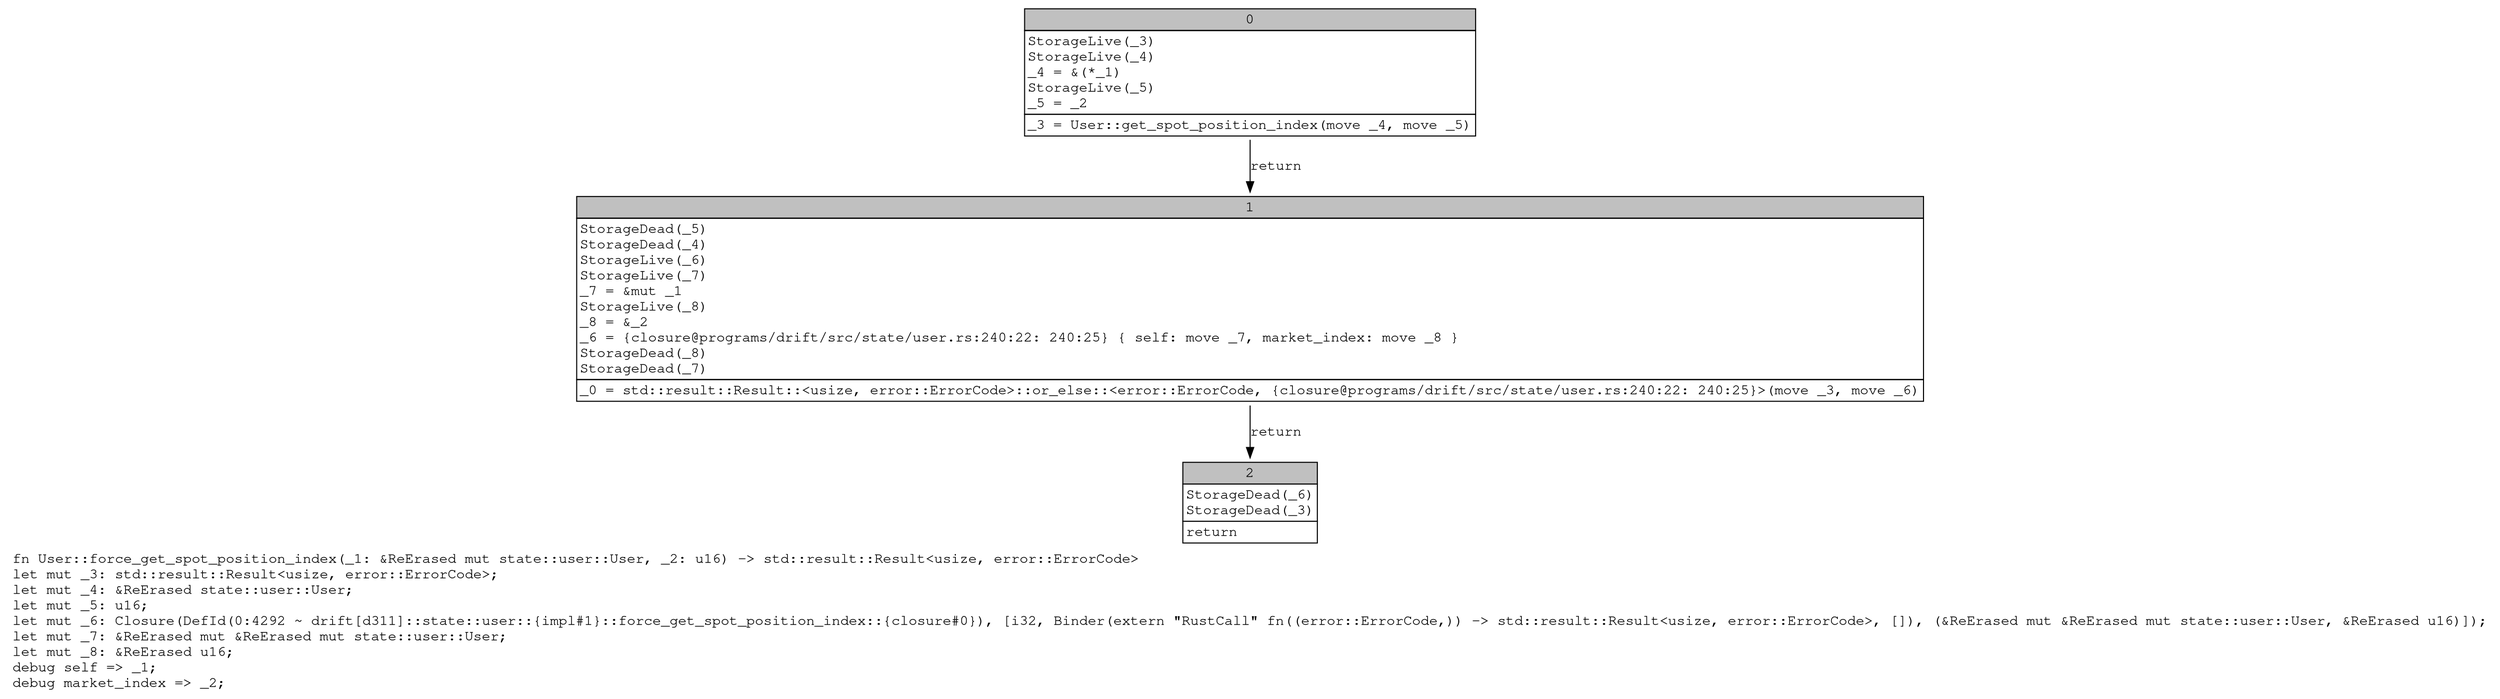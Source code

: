digraph Mir_0_4291 {
    graph [fontname="Courier, monospace"];
    node [fontname="Courier, monospace"];
    edge [fontname="Courier, monospace"];
    label=<fn User::force_get_spot_position_index(_1: &amp;ReErased mut state::user::User, _2: u16) -&gt; std::result::Result&lt;usize, error::ErrorCode&gt;<br align="left"/>let mut _3: std::result::Result&lt;usize, error::ErrorCode&gt;;<br align="left"/>let mut _4: &amp;ReErased state::user::User;<br align="left"/>let mut _5: u16;<br align="left"/>let mut _6: Closure(DefId(0:4292 ~ drift[d311]::state::user::{impl#1}::force_get_spot_position_index::{closure#0}), [i32, Binder(extern &quot;RustCall&quot; fn((error::ErrorCode,)) -&gt; std::result::Result&lt;usize, error::ErrorCode&gt;, []), (&amp;ReErased mut &amp;ReErased mut state::user::User, &amp;ReErased u16)]);<br align="left"/>let mut _7: &amp;ReErased mut &amp;ReErased mut state::user::User;<br align="left"/>let mut _8: &amp;ReErased u16;<br align="left"/>debug self =&gt; _1;<br align="left"/>debug market_index =&gt; _2;<br align="left"/>>;
    bb0__0_4291 [shape="none", label=<<table border="0" cellborder="1" cellspacing="0"><tr><td bgcolor="gray" align="center" colspan="1">0</td></tr><tr><td align="left" balign="left">StorageLive(_3)<br/>StorageLive(_4)<br/>_4 = &amp;(*_1)<br/>StorageLive(_5)<br/>_5 = _2<br/></td></tr><tr><td align="left">_3 = User::get_spot_position_index(move _4, move _5)</td></tr></table>>];
    bb1__0_4291 [shape="none", label=<<table border="0" cellborder="1" cellspacing="0"><tr><td bgcolor="gray" align="center" colspan="1">1</td></tr><tr><td align="left" balign="left">StorageDead(_5)<br/>StorageDead(_4)<br/>StorageLive(_6)<br/>StorageLive(_7)<br/>_7 = &amp;mut _1<br/>StorageLive(_8)<br/>_8 = &amp;_2<br/>_6 = {closure@programs/drift/src/state/user.rs:240:22: 240:25} { self: move _7, market_index: move _8 }<br/>StorageDead(_8)<br/>StorageDead(_7)<br/></td></tr><tr><td align="left">_0 = std::result::Result::&lt;usize, error::ErrorCode&gt;::or_else::&lt;error::ErrorCode, {closure@programs/drift/src/state/user.rs:240:22: 240:25}&gt;(move _3, move _6)</td></tr></table>>];
    bb2__0_4291 [shape="none", label=<<table border="0" cellborder="1" cellspacing="0"><tr><td bgcolor="gray" align="center" colspan="1">2</td></tr><tr><td align="left" balign="left">StorageDead(_6)<br/>StorageDead(_3)<br/></td></tr><tr><td align="left">return</td></tr></table>>];
    bb0__0_4291 -> bb1__0_4291 [label="return"];
    bb1__0_4291 -> bb2__0_4291 [label="return"];
}
